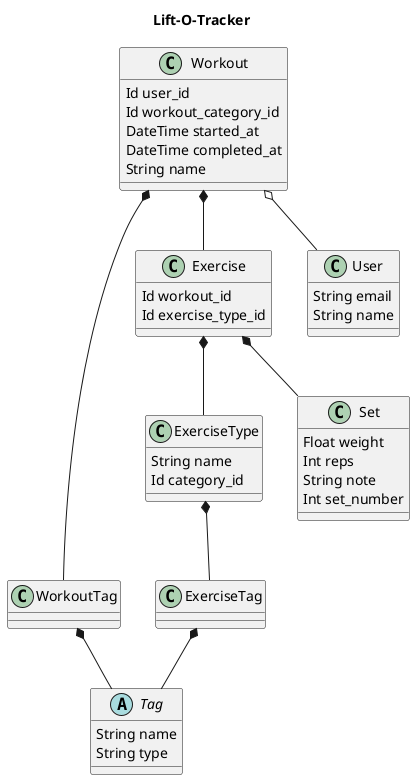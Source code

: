 @startuml Lift-O-Tracker

title Lift-O-Tracker

class ExerciseType {
  String name
  Id category_id
}

abstract class Tag {
  String name
  String type
}

class ExerciseTag {
}

class WorkoutTag {
}

class Workout {
  Id user_id
  Id workout_category_id
  DateTime started_at
  DateTime completed_at
  String name
}

class Exercise {
  Id workout_id
  Id exercise_type_id
}

class Set {
  Float weight
  Int reps
  String note
  Int set_number
}

class User {
  String email
  String name
}

Workout o-- User
Exercise *-- Set
Workout *-- Exercise
Exercise *-- ExerciseType
ExerciseType *-- ExerciseTag
Workout *-- WorkoutTag
ExerciseTag *-- Tag
WorkoutTag *-- Tag

@enduml
